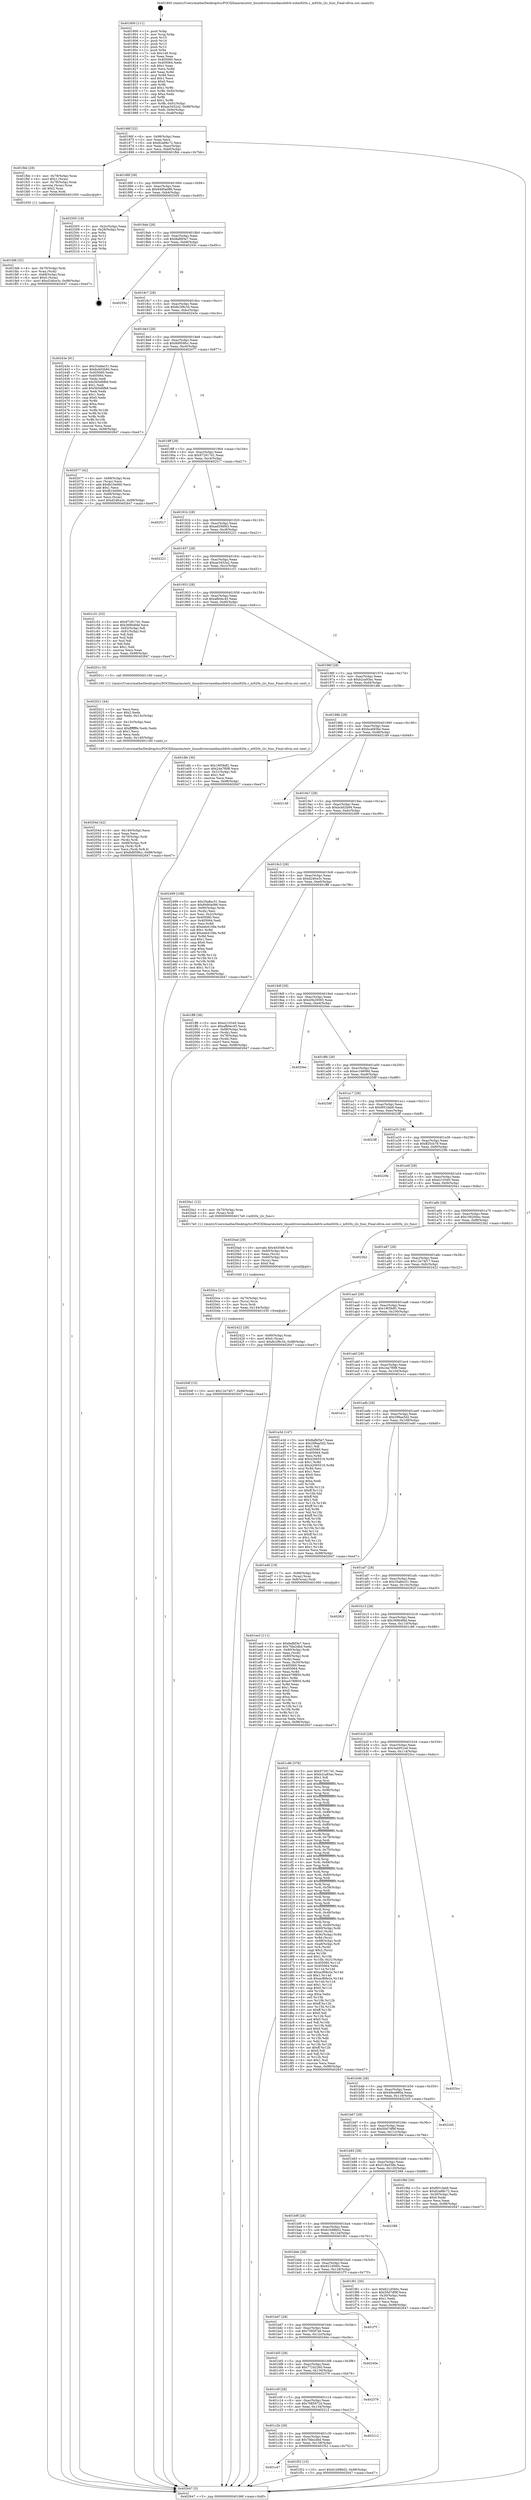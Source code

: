 digraph "0x401800" {
  label = "0x401800 (/mnt/c/Users/mathe/Desktop/tcc/POCII/binaries/extr_linuxdriversmediausbdvb-usbm920x.c_m920x_i2c_func_Final-ollvm.out::main(0))"
  labelloc = "t"
  node[shape=record]

  Entry [label="",width=0.3,height=0.3,shape=circle,fillcolor=black,style=filled]
  "0x40186f" [label="{
     0x40186f [32]\l
     | [instrs]\l
     &nbsp;&nbsp;0x40186f \<+6\>: mov -0x98(%rbp),%eax\l
     &nbsp;&nbsp;0x401875 \<+2\>: mov %eax,%ecx\l
     &nbsp;&nbsp;0x401877 \<+6\>: sub $0x82a88c72,%ecx\l
     &nbsp;&nbsp;0x40187d \<+6\>: mov %eax,-0xac(%rbp)\l
     &nbsp;&nbsp;0x401883 \<+6\>: mov %ecx,-0xb0(%rbp)\l
     &nbsp;&nbsp;0x401889 \<+6\>: je 0000000000401fbb \<main+0x7bb\>\l
  }"]
  "0x401fbb" [label="{
     0x401fbb [29]\l
     | [instrs]\l
     &nbsp;&nbsp;0x401fbb \<+4\>: mov -0x78(%rbp),%rax\l
     &nbsp;&nbsp;0x401fbf \<+6\>: movl $0x1,(%rax)\l
     &nbsp;&nbsp;0x401fc5 \<+4\>: mov -0x78(%rbp),%rax\l
     &nbsp;&nbsp;0x401fc9 \<+3\>: movslq (%rax),%rax\l
     &nbsp;&nbsp;0x401fcc \<+4\>: shl $0x2,%rax\l
     &nbsp;&nbsp;0x401fd0 \<+3\>: mov %rax,%rdi\l
     &nbsp;&nbsp;0x401fd3 \<+5\>: call 0000000000401050 \<malloc@plt\>\l
     | [calls]\l
     &nbsp;&nbsp;0x401050 \{1\} (unknown)\l
  }"]
  "0x40188f" [label="{
     0x40188f [28]\l
     | [instrs]\l
     &nbsp;&nbsp;0x40188f \<+5\>: jmp 0000000000401894 \<main+0x94\>\l
     &nbsp;&nbsp;0x401894 \<+6\>: mov -0xac(%rbp),%eax\l
     &nbsp;&nbsp;0x40189a \<+5\>: sub $0x8490a086,%eax\l
     &nbsp;&nbsp;0x40189f \<+6\>: mov %eax,-0xb4(%rbp)\l
     &nbsp;&nbsp;0x4018a5 \<+6\>: je 0000000000402505 \<main+0xd05\>\l
  }"]
  Exit [label="",width=0.3,height=0.3,shape=circle,fillcolor=black,style=filled,peripheries=2]
  "0x402505" [label="{
     0x402505 [18]\l
     | [instrs]\l
     &nbsp;&nbsp;0x402505 \<+3\>: mov -0x2c(%rbp),%eax\l
     &nbsp;&nbsp;0x402508 \<+4\>: lea -0x28(%rbp),%rsp\l
     &nbsp;&nbsp;0x40250c \<+1\>: pop %rbx\l
     &nbsp;&nbsp;0x40250d \<+2\>: pop %r12\l
     &nbsp;&nbsp;0x40250f \<+2\>: pop %r13\l
     &nbsp;&nbsp;0x402511 \<+2\>: pop %r14\l
     &nbsp;&nbsp;0x402513 \<+2\>: pop %r15\l
     &nbsp;&nbsp;0x402515 \<+1\>: pop %rbp\l
     &nbsp;&nbsp;0x402516 \<+1\>: ret\l
  }"]
  "0x4018ab" [label="{
     0x4018ab [28]\l
     | [instrs]\l
     &nbsp;&nbsp;0x4018ab \<+5\>: jmp 00000000004018b0 \<main+0xb0\>\l
     &nbsp;&nbsp;0x4018b0 \<+6\>: mov -0xac(%rbp),%eax\l
     &nbsp;&nbsp;0x4018b6 \<+5\>: sub $0x8afbf3e7,%eax\l
     &nbsp;&nbsp;0x4018bb \<+6\>: mov %eax,-0xb8(%rbp)\l
     &nbsp;&nbsp;0x4018c1 \<+6\>: je 000000000040255c \<main+0xd5c\>\l
  }"]
  "0x4020df" [label="{
     0x4020df [15]\l
     | [instrs]\l
     &nbsp;&nbsp;0x4020df \<+10\>: movl $0x12e74f17,-0x98(%rbp)\l
     &nbsp;&nbsp;0x4020e9 \<+5\>: jmp 0000000000402647 \<main+0xe47\>\l
  }"]
  "0x40255c" [label="{
     0x40255c\l
  }", style=dashed]
  "0x4018c7" [label="{
     0x4018c7 [28]\l
     | [instrs]\l
     &nbsp;&nbsp;0x4018c7 \<+5\>: jmp 00000000004018cc \<main+0xcc\>\l
     &nbsp;&nbsp;0x4018cc \<+6\>: mov -0xac(%rbp),%eax\l
     &nbsp;&nbsp;0x4018d2 \<+5\>: sub $0x8c2f9c34,%eax\l
     &nbsp;&nbsp;0x4018d7 \<+6\>: mov %eax,-0xbc(%rbp)\l
     &nbsp;&nbsp;0x4018dd \<+6\>: je 000000000040243e \<main+0xc3e\>\l
  }"]
  "0x4020ca" [label="{
     0x4020ca [21]\l
     | [instrs]\l
     &nbsp;&nbsp;0x4020ca \<+4\>: mov -0x70(%rbp),%rcx\l
     &nbsp;&nbsp;0x4020ce \<+3\>: mov (%rcx),%rcx\l
     &nbsp;&nbsp;0x4020d1 \<+3\>: mov %rcx,%rdi\l
     &nbsp;&nbsp;0x4020d4 \<+6\>: mov %eax,-0x144(%rbp)\l
     &nbsp;&nbsp;0x4020da \<+5\>: call 0000000000401030 \<free@plt\>\l
     | [calls]\l
     &nbsp;&nbsp;0x401030 \{1\} (unknown)\l
  }"]
  "0x40243e" [label="{
     0x40243e [91]\l
     | [instrs]\l
     &nbsp;&nbsp;0x40243e \<+5\>: mov $0x35a8ec51,%eax\l
     &nbsp;&nbsp;0x402443 \<+5\>: mov $0xbcb02b94,%ecx\l
     &nbsp;&nbsp;0x402448 \<+7\>: mov 0x405060,%edx\l
     &nbsp;&nbsp;0x40244f \<+7\>: mov 0x405064,%esi\l
     &nbsp;&nbsp;0x402456 \<+2\>: mov %edx,%edi\l
     &nbsp;&nbsp;0x402458 \<+6\>: sub $0x5b5d6fb8,%edi\l
     &nbsp;&nbsp;0x40245e \<+3\>: sub $0x1,%edi\l
     &nbsp;&nbsp;0x402461 \<+6\>: add $0x5b5d6fb8,%edi\l
     &nbsp;&nbsp;0x402467 \<+3\>: imul %edi,%edx\l
     &nbsp;&nbsp;0x40246a \<+3\>: and $0x1,%edx\l
     &nbsp;&nbsp;0x40246d \<+3\>: cmp $0x0,%edx\l
     &nbsp;&nbsp;0x402470 \<+4\>: sete %r8b\l
     &nbsp;&nbsp;0x402474 \<+3\>: cmp $0xa,%esi\l
     &nbsp;&nbsp;0x402477 \<+4\>: setl %r9b\l
     &nbsp;&nbsp;0x40247b \<+3\>: mov %r8b,%r10b\l
     &nbsp;&nbsp;0x40247e \<+3\>: and %r9b,%r10b\l
     &nbsp;&nbsp;0x402481 \<+3\>: xor %r9b,%r8b\l
     &nbsp;&nbsp;0x402484 \<+3\>: or %r8b,%r10b\l
     &nbsp;&nbsp;0x402487 \<+4\>: test $0x1,%r10b\l
     &nbsp;&nbsp;0x40248b \<+3\>: cmovne %ecx,%eax\l
     &nbsp;&nbsp;0x40248e \<+6\>: mov %eax,-0x98(%rbp)\l
     &nbsp;&nbsp;0x402494 \<+5\>: jmp 0000000000402647 \<main+0xe47\>\l
  }"]
  "0x4018e3" [label="{
     0x4018e3 [28]\l
     | [instrs]\l
     &nbsp;&nbsp;0x4018e3 \<+5\>: jmp 00000000004018e8 \<main+0xe8\>\l
     &nbsp;&nbsp;0x4018e8 \<+6\>: mov -0xac(%rbp),%eax\l
     &nbsp;&nbsp;0x4018ee \<+5\>: sub $0x8d959fcc,%eax\l
     &nbsp;&nbsp;0x4018f3 \<+6\>: mov %eax,-0xc0(%rbp)\l
     &nbsp;&nbsp;0x4018f9 \<+6\>: je 0000000000402077 \<main+0x877\>\l
  }"]
  "0x4020ad" [label="{
     0x4020ad [29]\l
     | [instrs]\l
     &nbsp;&nbsp;0x4020ad \<+10\>: movabs $0x4030d6,%rdi\l
     &nbsp;&nbsp;0x4020b7 \<+4\>: mov -0x60(%rbp),%rcx\l
     &nbsp;&nbsp;0x4020bb \<+2\>: mov %eax,(%rcx)\l
     &nbsp;&nbsp;0x4020bd \<+4\>: mov -0x60(%rbp),%rcx\l
     &nbsp;&nbsp;0x4020c1 \<+2\>: mov (%rcx),%esi\l
     &nbsp;&nbsp;0x4020c3 \<+2\>: mov $0x0,%al\l
     &nbsp;&nbsp;0x4020c5 \<+5\>: call 0000000000401040 \<printf@plt\>\l
     | [calls]\l
     &nbsp;&nbsp;0x401040 \{1\} (unknown)\l
  }"]
  "0x402077" [label="{
     0x402077 [42]\l
     | [instrs]\l
     &nbsp;&nbsp;0x402077 \<+4\>: mov -0x68(%rbp),%rax\l
     &nbsp;&nbsp;0x40207b \<+2\>: mov (%rax),%ecx\l
     &nbsp;&nbsp;0x40207d \<+6\>: add $0xfb10e060,%ecx\l
     &nbsp;&nbsp;0x402083 \<+3\>: add $0x1,%ecx\l
     &nbsp;&nbsp;0x402086 \<+6\>: sub $0xfb10e060,%ecx\l
     &nbsp;&nbsp;0x40208c \<+4\>: mov -0x68(%rbp),%rax\l
     &nbsp;&nbsp;0x402090 \<+2\>: mov %ecx,(%rax)\l
     &nbsp;&nbsp;0x402092 \<+10\>: movl $0xd24fce3c,-0x98(%rbp)\l
     &nbsp;&nbsp;0x40209c \<+5\>: jmp 0000000000402647 \<main+0xe47\>\l
  }"]
  "0x4018ff" [label="{
     0x4018ff [28]\l
     | [instrs]\l
     &nbsp;&nbsp;0x4018ff \<+5\>: jmp 0000000000401904 \<main+0x104\>\l
     &nbsp;&nbsp;0x401904 \<+6\>: mov -0xac(%rbp),%eax\l
     &nbsp;&nbsp;0x40190a \<+5\>: sub $0x972917d1,%eax\l
     &nbsp;&nbsp;0x40190f \<+6\>: mov %eax,-0xc4(%rbp)\l
     &nbsp;&nbsp;0x401915 \<+6\>: je 0000000000402517 \<main+0xd17\>\l
  }"]
  "0x40204d" [label="{
     0x40204d [42]\l
     | [instrs]\l
     &nbsp;&nbsp;0x40204d \<+6\>: mov -0x140(%rbp),%ecx\l
     &nbsp;&nbsp;0x402053 \<+3\>: imul %eax,%ecx\l
     &nbsp;&nbsp;0x402056 \<+4\>: mov -0x70(%rbp),%rdi\l
     &nbsp;&nbsp;0x40205a \<+3\>: mov (%rdi),%rdi\l
     &nbsp;&nbsp;0x40205d \<+4\>: mov -0x68(%rbp),%r8\l
     &nbsp;&nbsp;0x402061 \<+3\>: movslq (%r8),%r8\l
     &nbsp;&nbsp;0x402064 \<+4\>: mov %ecx,(%rdi,%r8,4)\l
     &nbsp;&nbsp;0x402068 \<+10\>: movl $0x8d959fcc,-0x98(%rbp)\l
     &nbsp;&nbsp;0x402072 \<+5\>: jmp 0000000000402647 \<main+0xe47\>\l
  }"]
  "0x402517" [label="{
     0x402517\l
  }", style=dashed]
  "0x40191b" [label="{
     0x40191b [28]\l
     | [instrs]\l
     &nbsp;&nbsp;0x40191b \<+5\>: jmp 0000000000401920 \<main+0x120\>\l
     &nbsp;&nbsp;0x401920 \<+6\>: mov -0xac(%rbp),%eax\l
     &nbsp;&nbsp;0x401926 \<+5\>: sub $0xad356f43,%eax\l
     &nbsp;&nbsp;0x40192b \<+6\>: mov %eax,-0xc8(%rbp)\l
     &nbsp;&nbsp;0x401931 \<+6\>: je 0000000000402221 \<main+0xa21\>\l
  }"]
  "0x402021" [label="{
     0x402021 [44]\l
     | [instrs]\l
     &nbsp;&nbsp;0x402021 \<+2\>: xor %ecx,%ecx\l
     &nbsp;&nbsp;0x402023 \<+5\>: mov $0x2,%edx\l
     &nbsp;&nbsp;0x402028 \<+6\>: mov %edx,-0x13c(%rbp)\l
     &nbsp;&nbsp;0x40202e \<+1\>: cltd\l
     &nbsp;&nbsp;0x40202f \<+6\>: mov -0x13c(%rbp),%esi\l
     &nbsp;&nbsp;0x402035 \<+2\>: idiv %esi\l
     &nbsp;&nbsp;0x402037 \<+6\>: imul $0xfffffffe,%edx,%edx\l
     &nbsp;&nbsp;0x40203d \<+3\>: sub $0x1,%ecx\l
     &nbsp;&nbsp;0x402040 \<+2\>: sub %ecx,%edx\l
     &nbsp;&nbsp;0x402042 \<+6\>: mov %edx,-0x140(%rbp)\l
     &nbsp;&nbsp;0x402048 \<+5\>: call 0000000000401160 \<next_i\>\l
     | [calls]\l
     &nbsp;&nbsp;0x401160 \{1\} (/mnt/c/Users/mathe/Desktop/tcc/POCII/binaries/extr_linuxdriversmediausbdvb-usbm920x.c_m920x_i2c_func_Final-ollvm.out::next_i)\l
  }"]
  "0x402221" [label="{
     0x402221\l
  }", style=dashed]
  "0x401937" [label="{
     0x401937 [28]\l
     | [instrs]\l
     &nbsp;&nbsp;0x401937 \<+5\>: jmp 000000000040193c \<main+0x13c\>\l
     &nbsp;&nbsp;0x40193c \<+6\>: mov -0xac(%rbp),%eax\l
     &nbsp;&nbsp;0x401942 \<+5\>: sub $0xae3452a2,%eax\l
     &nbsp;&nbsp;0x401947 \<+6\>: mov %eax,-0xcc(%rbp)\l
     &nbsp;&nbsp;0x40194d \<+6\>: je 0000000000401c51 \<main+0x451\>\l
  }"]
  "0x401fd8" [label="{
     0x401fd8 [32]\l
     | [instrs]\l
     &nbsp;&nbsp;0x401fd8 \<+4\>: mov -0x70(%rbp),%rdi\l
     &nbsp;&nbsp;0x401fdc \<+3\>: mov %rax,(%rdi)\l
     &nbsp;&nbsp;0x401fdf \<+4\>: mov -0x68(%rbp),%rax\l
     &nbsp;&nbsp;0x401fe3 \<+6\>: movl $0x0,(%rax)\l
     &nbsp;&nbsp;0x401fe9 \<+10\>: movl $0xd24fce3c,-0x98(%rbp)\l
     &nbsp;&nbsp;0x401ff3 \<+5\>: jmp 0000000000402647 \<main+0xe47\>\l
  }"]
  "0x401c51" [label="{
     0x401c51 [53]\l
     | [instrs]\l
     &nbsp;&nbsp;0x401c51 \<+5\>: mov $0x972917d1,%eax\l
     &nbsp;&nbsp;0x401c56 \<+5\>: mov $0x369b4fdd,%ecx\l
     &nbsp;&nbsp;0x401c5b \<+6\>: mov -0x92(%rbp),%dl\l
     &nbsp;&nbsp;0x401c61 \<+7\>: mov -0x91(%rbp),%sil\l
     &nbsp;&nbsp;0x401c68 \<+3\>: mov %dl,%dil\l
     &nbsp;&nbsp;0x401c6b \<+3\>: and %sil,%dil\l
     &nbsp;&nbsp;0x401c6e \<+3\>: xor %sil,%dl\l
     &nbsp;&nbsp;0x401c71 \<+3\>: or %dl,%dil\l
     &nbsp;&nbsp;0x401c74 \<+4\>: test $0x1,%dil\l
     &nbsp;&nbsp;0x401c78 \<+3\>: cmovne %ecx,%eax\l
     &nbsp;&nbsp;0x401c7b \<+6\>: mov %eax,-0x98(%rbp)\l
     &nbsp;&nbsp;0x401c81 \<+5\>: jmp 0000000000402647 \<main+0xe47\>\l
  }"]
  "0x401953" [label="{
     0x401953 [28]\l
     | [instrs]\l
     &nbsp;&nbsp;0x401953 \<+5\>: jmp 0000000000401958 \<main+0x158\>\l
     &nbsp;&nbsp;0x401958 \<+6\>: mov -0xac(%rbp),%eax\l
     &nbsp;&nbsp;0x40195e \<+5\>: sub $0xafb0ec45,%eax\l
     &nbsp;&nbsp;0x401963 \<+6\>: mov %eax,-0xd0(%rbp)\l
     &nbsp;&nbsp;0x401969 \<+6\>: je 000000000040201c \<main+0x81c\>\l
  }"]
  "0x402647" [label="{
     0x402647 [5]\l
     | [instrs]\l
     &nbsp;&nbsp;0x402647 \<+5\>: jmp 000000000040186f \<main+0x6f\>\l
  }"]
  "0x401800" [label="{
     0x401800 [111]\l
     | [instrs]\l
     &nbsp;&nbsp;0x401800 \<+1\>: push %rbp\l
     &nbsp;&nbsp;0x401801 \<+3\>: mov %rsp,%rbp\l
     &nbsp;&nbsp;0x401804 \<+2\>: push %r15\l
     &nbsp;&nbsp;0x401806 \<+2\>: push %r14\l
     &nbsp;&nbsp;0x401808 \<+2\>: push %r13\l
     &nbsp;&nbsp;0x40180a \<+2\>: push %r12\l
     &nbsp;&nbsp;0x40180c \<+1\>: push %rbx\l
     &nbsp;&nbsp;0x40180d \<+7\>: sub $0x148,%rsp\l
     &nbsp;&nbsp;0x401814 \<+2\>: xor %eax,%eax\l
     &nbsp;&nbsp;0x401816 \<+7\>: mov 0x405060,%ecx\l
     &nbsp;&nbsp;0x40181d \<+7\>: mov 0x405064,%edx\l
     &nbsp;&nbsp;0x401824 \<+3\>: sub $0x1,%eax\l
     &nbsp;&nbsp;0x401827 \<+3\>: mov %ecx,%r8d\l
     &nbsp;&nbsp;0x40182a \<+3\>: add %eax,%r8d\l
     &nbsp;&nbsp;0x40182d \<+4\>: imul %r8d,%ecx\l
     &nbsp;&nbsp;0x401831 \<+3\>: and $0x1,%ecx\l
     &nbsp;&nbsp;0x401834 \<+3\>: cmp $0x0,%ecx\l
     &nbsp;&nbsp;0x401837 \<+4\>: sete %r9b\l
     &nbsp;&nbsp;0x40183b \<+4\>: and $0x1,%r9b\l
     &nbsp;&nbsp;0x40183f \<+7\>: mov %r9b,-0x92(%rbp)\l
     &nbsp;&nbsp;0x401846 \<+3\>: cmp $0xa,%edx\l
     &nbsp;&nbsp;0x401849 \<+4\>: setl %r9b\l
     &nbsp;&nbsp;0x40184d \<+4\>: and $0x1,%r9b\l
     &nbsp;&nbsp;0x401851 \<+7\>: mov %r9b,-0x91(%rbp)\l
     &nbsp;&nbsp;0x401858 \<+10\>: movl $0xae3452a2,-0x98(%rbp)\l
     &nbsp;&nbsp;0x401862 \<+6\>: mov %edi,-0x9c(%rbp)\l
     &nbsp;&nbsp;0x401868 \<+7\>: mov %rsi,-0xa8(%rbp)\l
  }"]
  "0x401c47" [label="{
     0x401c47\l
  }", style=dashed]
  "0x40201c" [label="{
     0x40201c [5]\l
     | [instrs]\l
     &nbsp;&nbsp;0x40201c \<+5\>: call 0000000000401160 \<next_i\>\l
     | [calls]\l
     &nbsp;&nbsp;0x401160 \{1\} (/mnt/c/Users/mathe/Desktop/tcc/POCII/binaries/extr_linuxdriversmediausbdvb-usbm920x.c_m920x_i2c_func_Final-ollvm.out::next_i)\l
  }"]
  "0x40196f" [label="{
     0x40196f [28]\l
     | [instrs]\l
     &nbsp;&nbsp;0x40196f \<+5\>: jmp 0000000000401974 \<main+0x174\>\l
     &nbsp;&nbsp;0x401974 \<+6\>: mov -0xac(%rbp),%eax\l
     &nbsp;&nbsp;0x40197a \<+5\>: sub $0xb2ca93ac,%eax\l
     &nbsp;&nbsp;0x40197f \<+6\>: mov %eax,-0xd4(%rbp)\l
     &nbsp;&nbsp;0x401985 \<+6\>: je 0000000000401dfe \<main+0x5fe\>\l
  }"]
  "0x401f52" [label="{
     0x401f52 [15]\l
     | [instrs]\l
     &nbsp;&nbsp;0x401f52 \<+10\>: movl $0x61b98b02,-0x98(%rbp)\l
     &nbsp;&nbsp;0x401f5c \<+5\>: jmp 0000000000402647 \<main+0xe47\>\l
  }"]
  "0x401dfe" [label="{
     0x401dfe [30]\l
     | [instrs]\l
     &nbsp;&nbsp;0x401dfe \<+5\>: mov $0x19f39df1,%eax\l
     &nbsp;&nbsp;0x401e03 \<+5\>: mov $0x24a7f0f8,%ecx\l
     &nbsp;&nbsp;0x401e08 \<+3\>: mov -0x31(%rbp),%dl\l
     &nbsp;&nbsp;0x401e0b \<+3\>: test $0x1,%dl\l
     &nbsp;&nbsp;0x401e0e \<+3\>: cmovne %ecx,%eax\l
     &nbsp;&nbsp;0x401e11 \<+6\>: mov %eax,-0x98(%rbp)\l
     &nbsp;&nbsp;0x401e17 \<+5\>: jmp 0000000000402647 \<main+0xe47\>\l
  }"]
  "0x40198b" [label="{
     0x40198b [28]\l
     | [instrs]\l
     &nbsp;&nbsp;0x40198b \<+5\>: jmp 0000000000401990 \<main+0x190\>\l
     &nbsp;&nbsp;0x401990 \<+6\>: mov -0xac(%rbp),%eax\l
     &nbsp;&nbsp;0x401996 \<+5\>: sub $0xbcaf456e,%eax\l
     &nbsp;&nbsp;0x40199b \<+6\>: mov %eax,-0xd8(%rbp)\l
     &nbsp;&nbsp;0x4019a1 \<+6\>: je 0000000000402149 \<main+0x949\>\l
  }"]
  "0x401c2b" [label="{
     0x401c2b [28]\l
     | [instrs]\l
     &nbsp;&nbsp;0x401c2b \<+5\>: jmp 0000000000401c30 \<main+0x430\>\l
     &nbsp;&nbsp;0x401c30 \<+6\>: mov -0xac(%rbp),%eax\l
     &nbsp;&nbsp;0x401c36 \<+5\>: sub $0x7fde2dbd,%eax\l
     &nbsp;&nbsp;0x401c3b \<+6\>: mov %eax,-0x138(%rbp)\l
     &nbsp;&nbsp;0x401c41 \<+6\>: je 0000000000401f52 \<main+0x752\>\l
  }"]
  "0x402149" [label="{
     0x402149\l
  }", style=dashed]
  "0x4019a7" [label="{
     0x4019a7 [28]\l
     | [instrs]\l
     &nbsp;&nbsp;0x4019a7 \<+5\>: jmp 00000000004019ac \<main+0x1ac\>\l
     &nbsp;&nbsp;0x4019ac \<+6\>: mov -0xac(%rbp),%eax\l
     &nbsp;&nbsp;0x4019b2 \<+5\>: sub $0xbcb02b94,%eax\l
     &nbsp;&nbsp;0x4019b7 \<+6\>: mov %eax,-0xdc(%rbp)\l
     &nbsp;&nbsp;0x4019bd \<+6\>: je 0000000000402499 \<main+0xc99\>\l
  }"]
  "0x402212" [label="{
     0x402212\l
  }", style=dashed]
  "0x402499" [label="{
     0x402499 [108]\l
     | [instrs]\l
     &nbsp;&nbsp;0x402499 \<+5\>: mov $0x35a8ec51,%eax\l
     &nbsp;&nbsp;0x40249e \<+5\>: mov $0x8490a086,%ecx\l
     &nbsp;&nbsp;0x4024a3 \<+7\>: mov -0x90(%rbp),%rdx\l
     &nbsp;&nbsp;0x4024aa \<+2\>: mov (%rdx),%esi\l
     &nbsp;&nbsp;0x4024ac \<+3\>: mov %esi,-0x2c(%rbp)\l
     &nbsp;&nbsp;0x4024af \<+7\>: mov 0x405060,%esi\l
     &nbsp;&nbsp;0x4024b6 \<+7\>: mov 0x405064,%edi\l
     &nbsp;&nbsp;0x4024bd \<+3\>: mov %esi,%r8d\l
     &nbsp;&nbsp;0x4024c0 \<+7\>: sub $0xeeb4108a,%r8d\l
     &nbsp;&nbsp;0x4024c7 \<+4\>: sub $0x1,%r8d\l
     &nbsp;&nbsp;0x4024cb \<+7\>: add $0xeeb4108a,%r8d\l
     &nbsp;&nbsp;0x4024d2 \<+4\>: imul %r8d,%esi\l
     &nbsp;&nbsp;0x4024d6 \<+3\>: and $0x1,%esi\l
     &nbsp;&nbsp;0x4024d9 \<+3\>: cmp $0x0,%esi\l
     &nbsp;&nbsp;0x4024dc \<+4\>: sete %r9b\l
     &nbsp;&nbsp;0x4024e0 \<+3\>: cmp $0xa,%edi\l
     &nbsp;&nbsp;0x4024e3 \<+4\>: setl %r10b\l
     &nbsp;&nbsp;0x4024e7 \<+3\>: mov %r9b,%r11b\l
     &nbsp;&nbsp;0x4024ea \<+3\>: and %r10b,%r11b\l
     &nbsp;&nbsp;0x4024ed \<+3\>: xor %r10b,%r9b\l
     &nbsp;&nbsp;0x4024f0 \<+3\>: or %r9b,%r11b\l
     &nbsp;&nbsp;0x4024f3 \<+4\>: test $0x1,%r11b\l
     &nbsp;&nbsp;0x4024f7 \<+3\>: cmovne %ecx,%eax\l
     &nbsp;&nbsp;0x4024fa \<+6\>: mov %eax,-0x98(%rbp)\l
     &nbsp;&nbsp;0x402500 \<+5\>: jmp 0000000000402647 \<main+0xe47\>\l
  }"]
  "0x4019c3" [label="{
     0x4019c3 [28]\l
     | [instrs]\l
     &nbsp;&nbsp;0x4019c3 \<+5\>: jmp 00000000004019c8 \<main+0x1c8\>\l
     &nbsp;&nbsp;0x4019c8 \<+6\>: mov -0xac(%rbp),%eax\l
     &nbsp;&nbsp;0x4019ce \<+5\>: sub $0xd24fce3c,%eax\l
     &nbsp;&nbsp;0x4019d3 \<+6\>: mov %eax,-0xe0(%rbp)\l
     &nbsp;&nbsp;0x4019d9 \<+6\>: je 0000000000401ff8 \<main+0x7f8\>\l
  }"]
  "0x401c0f" [label="{
     0x401c0f [28]\l
     | [instrs]\l
     &nbsp;&nbsp;0x401c0f \<+5\>: jmp 0000000000401c14 \<main+0x414\>\l
     &nbsp;&nbsp;0x401c14 \<+6\>: mov -0xac(%rbp),%eax\l
     &nbsp;&nbsp;0x401c1a \<+5\>: sub $0x7985972d,%eax\l
     &nbsp;&nbsp;0x401c1f \<+6\>: mov %eax,-0x134(%rbp)\l
     &nbsp;&nbsp;0x401c25 \<+6\>: je 0000000000402212 \<main+0xa12\>\l
  }"]
  "0x401ff8" [label="{
     0x401ff8 [36]\l
     | [instrs]\l
     &nbsp;&nbsp;0x401ff8 \<+5\>: mov $0xe210340,%eax\l
     &nbsp;&nbsp;0x401ffd \<+5\>: mov $0xafb0ec45,%ecx\l
     &nbsp;&nbsp;0x402002 \<+4\>: mov -0x68(%rbp),%rdx\l
     &nbsp;&nbsp;0x402006 \<+2\>: mov (%rdx),%esi\l
     &nbsp;&nbsp;0x402008 \<+4\>: mov -0x78(%rbp),%rdx\l
     &nbsp;&nbsp;0x40200c \<+2\>: cmp (%rdx),%esi\l
     &nbsp;&nbsp;0x40200e \<+3\>: cmovl %ecx,%eax\l
     &nbsp;&nbsp;0x402011 \<+6\>: mov %eax,-0x98(%rbp)\l
     &nbsp;&nbsp;0x402017 \<+5\>: jmp 0000000000402647 \<main+0xe47\>\l
  }"]
  "0x4019df" [label="{
     0x4019df [28]\l
     | [instrs]\l
     &nbsp;&nbsp;0x4019df \<+5\>: jmp 00000000004019e4 \<main+0x1e4\>\l
     &nbsp;&nbsp;0x4019e4 \<+6\>: mov -0xac(%rbp),%eax\l
     &nbsp;&nbsp;0x4019ea \<+5\>: sub $0xd3b29593,%eax\l
     &nbsp;&nbsp;0x4019ef \<+6\>: mov %eax,-0xe4(%rbp)\l
     &nbsp;&nbsp;0x4019f5 \<+6\>: je 00000000004020ee \<main+0x8ee\>\l
  }"]
  "0x402379" [label="{
     0x402379\l
  }", style=dashed]
  "0x4020ee" [label="{
     0x4020ee\l
  }", style=dashed]
  "0x4019fb" [label="{
     0x4019fb [28]\l
     | [instrs]\l
     &nbsp;&nbsp;0x4019fb \<+5\>: jmp 0000000000401a00 \<main+0x200\>\l
     &nbsp;&nbsp;0x401a00 \<+6\>: mov -0xac(%rbp),%eax\l
     &nbsp;&nbsp;0x401a06 \<+5\>: sub $0xec16609d,%eax\l
     &nbsp;&nbsp;0x401a0b \<+6\>: mov %eax,-0xe8(%rbp)\l
     &nbsp;&nbsp;0x401a11 \<+6\>: je 000000000040258f \<main+0xd8f\>\l
  }"]
  "0x401bf3" [label="{
     0x401bf3 [28]\l
     | [instrs]\l
     &nbsp;&nbsp;0x401bf3 \<+5\>: jmp 0000000000401bf8 \<main+0x3f8\>\l
     &nbsp;&nbsp;0x401bf8 \<+6\>: mov -0xac(%rbp),%eax\l
     &nbsp;&nbsp;0x401bfe \<+5\>: sub $0x77242260,%eax\l
     &nbsp;&nbsp;0x401c03 \<+6\>: mov %eax,-0x130(%rbp)\l
     &nbsp;&nbsp;0x401c09 \<+6\>: je 0000000000402379 \<main+0xb79\>\l
  }"]
  "0x40258f" [label="{
     0x40258f\l
  }", style=dashed]
  "0x401a17" [label="{
     0x401a17 [28]\l
     | [instrs]\l
     &nbsp;&nbsp;0x401a17 \<+5\>: jmp 0000000000401a1c \<main+0x21c\>\l
     &nbsp;&nbsp;0x401a1c \<+6\>: mov -0xac(%rbp),%eax\l
     &nbsp;&nbsp;0x401a22 \<+5\>: sub $0xf951fab9,%eax\l
     &nbsp;&nbsp;0x401a27 \<+6\>: mov %eax,-0xec(%rbp)\l
     &nbsp;&nbsp;0x401a2d \<+6\>: je 00000000004023ff \<main+0xbff\>\l
  }"]
  "0x40240e" [label="{
     0x40240e\l
  }", style=dashed]
  "0x4023ff" [label="{
     0x4023ff\l
  }", style=dashed]
  "0x401a33" [label="{
     0x401a33 [28]\l
     | [instrs]\l
     &nbsp;&nbsp;0x401a33 \<+5\>: jmp 0000000000401a38 \<main+0x238\>\l
     &nbsp;&nbsp;0x401a38 \<+6\>: mov -0xac(%rbp),%eax\l
     &nbsp;&nbsp;0x401a3e \<+5\>: sub $0xff25cb78,%eax\l
     &nbsp;&nbsp;0x401a43 \<+6\>: mov %eax,-0xf0(%rbp)\l
     &nbsp;&nbsp;0x401a49 \<+6\>: je 000000000040229b \<main+0xa9b\>\l
  }"]
  "0x401bd7" [label="{
     0x401bd7 [28]\l
     | [instrs]\l
     &nbsp;&nbsp;0x401bd7 \<+5\>: jmp 0000000000401bdc \<main+0x3dc\>\l
     &nbsp;&nbsp;0x401bdc \<+6\>: mov -0xac(%rbp),%eax\l
     &nbsp;&nbsp;0x401be2 \<+5\>: sub $0x7595f7a6,%eax\l
     &nbsp;&nbsp;0x401be7 \<+6\>: mov %eax,-0x12c(%rbp)\l
     &nbsp;&nbsp;0x401bed \<+6\>: je 000000000040240e \<main+0xc0e\>\l
  }"]
  "0x40229b" [label="{
     0x40229b\l
  }", style=dashed]
  "0x401a4f" [label="{
     0x401a4f [28]\l
     | [instrs]\l
     &nbsp;&nbsp;0x401a4f \<+5\>: jmp 0000000000401a54 \<main+0x254\>\l
     &nbsp;&nbsp;0x401a54 \<+6\>: mov -0xac(%rbp),%eax\l
     &nbsp;&nbsp;0x401a5a \<+5\>: sub $0xe210340,%eax\l
     &nbsp;&nbsp;0x401a5f \<+6\>: mov %eax,-0xf4(%rbp)\l
     &nbsp;&nbsp;0x401a65 \<+6\>: je 00000000004020a1 \<main+0x8a1\>\l
  }"]
  "0x401f7f" [label="{
     0x401f7f\l
  }", style=dashed]
  "0x4020a1" [label="{
     0x4020a1 [12]\l
     | [instrs]\l
     &nbsp;&nbsp;0x4020a1 \<+4\>: mov -0x70(%rbp),%rax\l
     &nbsp;&nbsp;0x4020a5 \<+3\>: mov (%rax),%rdi\l
     &nbsp;&nbsp;0x4020a8 \<+5\>: call 00000000004017e0 \<m920x_i2c_func\>\l
     | [calls]\l
     &nbsp;&nbsp;0x4017e0 \{1\} (/mnt/c/Users/mathe/Desktop/tcc/POCII/binaries/extr_linuxdriversmediausbdvb-usbm920x.c_m920x_i2c_func_Final-ollvm.out::m920x_i2c_func)\l
  }"]
  "0x401a6b" [label="{
     0x401a6b [28]\l
     | [instrs]\l
     &nbsp;&nbsp;0x401a6b \<+5\>: jmp 0000000000401a70 \<main+0x270\>\l
     &nbsp;&nbsp;0x401a70 \<+6\>: mov -0xac(%rbp),%eax\l
     &nbsp;&nbsp;0x401a76 \<+5\>: sub $0x106200ec,%eax\l
     &nbsp;&nbsp;0x401a7b \<+6\>: mov %eax,-0xf8(%rbp)\l
     &nbsp;&nbsp;0x401a81 \<+6\>: je 00000000004023b2 \<main+0xbb2\>\l
  }"]
  "0x401bbb" [label="{
     0x401bbb [28]\l
     | [instrs]\l
     &nbsp;&nbsp;0x401bbb \<+5\>: jmp 0000000000401bc0 \<main+0x3c0\>\l
     &nbsp;&nbsp;0x401bc0 \<+6\>: mov -0xac(%rbp),%eax\l
     &nbsp;&nbsp;0x401bc6 \<+5\>: sub $0x621d560c,%eax\l
     &nbsp;&nbsp;0x401bcb \<+6\>: mov %eax,-0x128(%rbp)\l
     &nbsp;&nbsp;0x401bd1 \<+6\>: je 0000000000401f7f \<main+0x77f\>\l
  }"]
  "0x4023b2" [label="{
     0x4023b2\l
  }", style=dashed]
  "0x401a87" [label="{
     0x401a87 [28]\l
     | [instrs]\l
     &nbsp;&nbsp;0x401a87 \<+5\>: jmp 0000000000401a8c \<main+0x28c\>\l
     &nbsp;&nbsp;0x401a8c \<+6\>: mov -0xac(%rbp),%eax\l
     &nbsp;&nbsp;0x401a92 \<+5\>: sub $0x12e74f17,%eax\l
     &nbsp;&nbsp;0x401a97 \<+6\>: mov %eax,-0xfc(%rbp)\l
     &nbsp;&nbsp;0x401a9d \<+6\>: je 0000000000402422 \<main+0xc22\>\l
  }"]
  "0x401f61" [label="{
     0x401f61 [30]\l
     | [instrs]\l
     &nbsp;&nbsp;0x401f61 \<+5\>: mov $0x621d560c,%eax\l
     &nbsp;&nbsp;0x401f66 \<+5\>: mov $0x50d7df9f,%ecx\l
     &nbsp;&nbsp;0x401f6b \<+3\>: mov -0x30(%rbp),%edx\l
     &nbsp;&nbsp;0x401f6e \<+3\>: cmp $0x1,%edx\l
     &nbsp;&nbsp;0x401f71 \<+3\>: cmovl %ecx,%eax\l
     &nbsp;&nbsp;0x401f74 \<+6\>: mov %eax,-0x98(%rbp)\l
     &nbsp;&nbsp;0x401f7a \<+5\>: jmp 0000000000402647 \<main+0xe47\>\l
  }"]
  "0x402422" [label="{
     0x402422 [28]\l
     | [instrs]\l
     &nbsp;&nbsp;0x402422 \<+7\>: mov -0x90(%rbp),%rax\l
     &nbsp;&nbsp;0x402429 \<+6\>: movl $0x0,(%rax)\l
     &nbsp;&nbsp;0x40242f \<+10\>: movl $0x8c2f9c34,-0x98(%rbp)\l
     &nbsp;&nbsp;0x402439 \<+5\>: jmp 0000000000402647 \<main+0xe47\>\l
  }"]
  "0x401aa3" [label="{
     0x401aa3 [28]\l
     | [instrs]\l
     &nbsp;&nbsp;0x401aa3 \<+5\>: jmp 0000000000401aa8 \<main+0x2a8\>\l
     &nbsp;&nbsp;0x401aa8 \<+6\>: mov -0xac(%rbp),%eax\l
     &nbsp;&nbsp;0x401aae \<+5\>: sub $0x19f39df1,%eax\l
     &nbsp;&nbsp;0x401ab3 \<+6\>: mov %eax,-0x100(%rbp)\l
     &nbsp;&nbsp;0x401ab9 \<+6\>: je 0000000000401e3d \<main+0x63d\>\l
  }"]
  "0x401b9f" [label="{
     0x401b9f [28]\l
     | [instrs]\l
     &nbsp;&nbsp;0x401b9f \<+5\>: jmp 0000000000401ba4 \<main+0x3a4\>\l
     &nbsp;&nbsp;0x401ba4 \<+6\>: mov -0xac(%rbp),%eax\l
     &nbsp;&nbsp;0x401baa \<+5\>: sub $0x61b98b02,%eax\l
     &nbsp;&nbsp;0x401baf \<+6\>: mov %eax,-0x124(%rbp)\l
     &nbsp;&nbsp;0x401bb5 \<+6\>: je 0000000000401f61 \<main+0x761\>\l
  }"]
  "0x401e3d" [label="{
     0x401e3d [147]\l
     | [instrs]\l
     &nbsp;&nbsp;0x401e3d \<+5\>: mov $0x8afbf3e7,%eax\l
     &nbsp;&nbsp;0x401e42 \<+5\>: mov $0x298aa5d2,%ecx\l
     &nbsp;&nbsp;0x401e47 \<+2\>: mov $0x1,%dl\l
     &nbsp;&nbsp;0x401e49 \<+7\>: mov 0x405060,%esi\l
     &nbsp;&nbsp;0x401e50 \<+7\>: mov 0x405064,%edi\l
     &nbsp;&nbsp;0x401e57 \<+3\>: mov %esi,%r8d\l
     &nbsp;&nbsp;0x401e5a \<+7\>: add $0x42065516,%r8d\l
     &nbsp;&nbsp;0x401e61 \<+4\>: sub $0x1,%r8d\l
     &nbsp;&nbsp;0x401e65 \<+7\>: sub $0x42065516,%r8d\l
     &nbsp;&nbsp;0x401e6c \<+4\>: imul %r8d,%esi\l
     &nbsp;&nbsp;0x401e70 \<+3\>: and $0x1,%esi\l
     &nbsp;&nbsp;0x401e73 \<+3\>: cmp $0x0,%esi\l
     &nbsp;&nbsp;0x401e76 \<+4\>: sete %r9b\l
     &nbsp;&nbsp;0x401e7a \<+3\>: cmp $0xa,%edi\l
     &nbsp;&nbsp;0x401e7d \<+4\>: setl %r10b\l
     &nbsp;&nbsp;0x401e81 \<+3\>: mov %r9b,%r11b\l
     &nbsp;&nbsp;0x401e84 \<+4\>: xor $0xff,%r11b\l
     &nbsp;&nbsp;0x401e88 \<+3\>: mov %r10b,%bl\l
     &nbsp;&nbsp;0x401e8b \<+3\>: xor $0xff,%bl\l
     &nbsp;&nbsp;0x401e8e \<+3\>: xor $0x1,%dl\l
     &nbsp;&nbsp;0x401e91 \<+3\>: mov %r11b,%r14b\l
     &nbsp;&nbsp;0x401e94 \<+4\>: and $0xff,%r14b\l
     &nbsp;&nbsp;0x401e98 \<+3\>: and %dl,%r9b\l
     &nbsp;&nbsp;0x401e9b \<+3\>: mov %bl,%r15b\l
     &nbsp;&nbsp;0x401e9e \<+4\>: and $0xff,%r15b\l
     &nbsp;&nbsp;0x401ea2 \<+3\>: and %dl,%r10b\l
     &nbsp;&nbsp;0x401ea5 \<+3\>: or %r9b,%r14b\l
     &nbsp;&nbsp;0x401ea8 \<+3\>: or %r10b,%r15b\l
     &nbsp;&nbsp;0x401eab \<+3\>: xor %r15b,%r14b\l
     &nbsp;&nbsp;0x401eae \<+3\>: or %bl,%r11b\l
     &nbsp;&nbsp;0x401eb1 \<+4\>: xor $0xff,%r11b\l
     &nbsp;&nbsp;0x401eb5 \<+3\>: or $0x1,%dl\l
     &nbsp;&nbsp;0x401eb8 \<+3\>: and %dl,%r11b\l
     &nbsp;&nbsp;0x401ebb \<+3\>: or %r11b,%r14b\l
     &nbsp;&nbsp;0x401ebe \<+4\>: test $0x1,%r14b\l
     &nbsp;&nbsp;0x401ec2 \<+3\>: cmovne %ecx,%eax\l
     &nbsp;&nbsp;0x401ec5 \<+6\>: mov %eax,-0x98(%rbp)\l
     &nbsp;&nbsp;0x401ecb \<+5\>: jmp 0000000000402647 \<main+0xe47\>\l
  }"]
  "0x401abf" [label="{
     0x401abf [28]\l
     | [instrs]\l
     &nbsp;&nbsp;0x401abf \<+5\>: jmp 0000000000401ac4 \<main+0x2c4\>\l
     &nbsp;&nbsp;0x401ac4 \<+6\>: mov -0xac(%rbp),%eax\l
     &nbsp;&nbsp;0x401aca \<+5\>: sub $0x24a7f0f8,%eax\l
     &nbsp;&nbsp;0x401acf \<+6\>: mov %eax,-0x104(%rbp)\l
     &nbsp;&nbsp;0x401ad5 \<+6\>: je 0000000000401e1c \<main+0x61c\>\l
  }"]
  "0x402388" [label="{
     0x402388\l
  }", style=dashed]
  "0x401e1c" [label="{
     0x401e1c\l
  }", style=dashed]
  "0x401adb" [label="{
     0x401adb [28]\l
     | [instrs]\l
     &nbsp;&nbsp;0x401adb \<+5\>: jmp 0000000000401ae0 \<main+0x2e0\>\l
     &nbsp;&nbsp;0x401ae0 \<+6\>: mov -0xac(%rbp),%eax\l
     &nbsp;&nbsp;0x401ae6 \<+5\>: sub $0x298aa5d2,%eax\l
     &nbsp;&nbsp;0x401aeb \<+6\>: mov %eax,-0x108(%rbp)\l
     &nbsp;&nbsp;0x401af1 \<+6\>: je 0000000000401ed0 \<main+0x6d0\>\l
  }"]
  "0x401b83" [label="{
     0x401b83 [28]\l
     | [instrs]\l
     &nbsp;&nbsp;0x401b83 \<+5\>: jmp 0000000000401b88 \<main+0x388\>\l
     &nbsp;&nbsp;0x401b88 \<+6\>: mov -0xac(%rbp),%eax\l
     &nbsp;&nbsp;0x401b8e \<+5\>: sub $0x518a558e,%eax\l
     &nbsp;&nbsp;0x401b93 \<+6\>: mov %eax,-0x120(%rbp)\l
     &nbsp;&nbsp;0x401b99 \<+6\>: je 0000000000402388 \<main+0xb88\>\l
  }"]
  "0x401ed0" [label="{
     0x401ed0 [19]\l
     | [instrs]\l
     &nbsp;&nbsp;0x401ed0 \<+7\>: mov -0x88(%rbp),%rax\l
     &nbsp;&nbsp;0x401ed7 \<+3\>: mov (%rax),%rax\l
     &nbsp;&nbsp;0x401eda \<+4\>: mov 0x8(%rax),%rdi\l
     &nbsp;&nbsp;0x401ede \<+5\>: call 0000000000401060 \<atoi@plt\>\l
     | [calls]\l
     &nbsp;&nbsp;0x401060 \{1\} (unknown)\l
  }"]
  "0x401af7" [label="{
     0x401af7 [28]\l
     | [instrs]\l
     &nbsp;&nbsp;0x401af7 \<+5\>: jmp 0000000000401afc \<main+0x2fc\>\l
     &nbsp;&nbsp;0x401afc \<+6\>: mov -0xac(%rbp),%eax\l
     &nbsp;&nbsp;0x401b02 \<+5\>: sub $0x35a8ec51,%eax\l
     &nbsp;&nbsp;0x401b07 \<+6\>: mov %eax,-0x10c(%rbp)\l
     &nbsp;&nbsp;0x401b0d \<+6\>: je 000000000040262f \<main+0xe2f\>\l
  }"]
  "0x401f9d" [label="{
     0x401f9d [30]\l
     | [instrs]\l
     &nbsp;&nbsp;0x401f9d \<+5\>: mov $0xf951fab9,%eax\l
     &nbsp;&nbsp;0x401fa2 \<+5\>: mov $0x82a88c72,%ecx\l
     &nbsp;&nbsp;0x401fa7 \<+3\>: mov -0x30(%rbp),%edx\l
     &nbsp;&nbsp;0x401faa \<+3\>: cmp $0x0,%edx\l
     &nbsp;&nbsp;0x401fad \<+3\>: cmove %ecx,%eax\l
     &nbsp;&nbsp;0x401fb0 \<+6\>: mov %eax,-0x98(%rbp)\l
     &nbsp;&nbsp;0x401fb6 \<+5\>: jmp 0000000000402647 \<main+0xe47\>\l
  }"]
  "0x40262f" [label="{
     0x40262f\l
  }", style=dashed]
  "0x401b13" [label="{
     0x401b13 [28]\l
     | [instrs]\l
     &nbsp;&nbsp;0x401b13 \<+5\>: jmp 0000000000401b18 \<main+0x318\>\l
     &nbsp;&nbsp;0x401b18 \<+6\>: mov -0xac(%rbp),%eax\l
     &nbsp;&nbsp;0x401b1e \<+5\>: sub $0x369b4fdd,%eax\l
     &nbsp;&nbsp;0x401b23 \<+6\>: mov %eax,-0x110(%rbp)\l
     &nbsp;&nbsp;0x401b29 \<+6\>: je 0000000000401c86 \<main+0x486\>\l
  }"]
  "0x401b67" [label="{
     0x401b67 [28]\l
     | [instrs]\l
     &nbsp;&nbsp;0x401b67 \<+5\>: jmp 0000000000401b6c \<main+0x36c\>\l
     &nbsp;&nbsp;0x401b6c \<+6\>: mov -0xac(%rbp),%eax\l
     &nbsp;&nbsp;0x401b72 \<+5\>: sub $0x50d7df9f,%eax\l
     &nbsp;&nbsp;0x401b77 \<+6\>: mov %eax,-0x11c(%rbp)\l
     &nbsp;&nbsp;0x401b7d \<+6\>: je 0000000000401f9d \<main+0x79d\>\l
  }"]
  "0x401c86" [label="{
     0x401c86 [376]\l
     | [instrs]\l
     &nbsp;&nbsp;0x401c86 \<+5\>: mov $0x972917d1,%eax\l
     &nbsp;&nbsp;0x401c8b \<+5\>: mov $0xb2ca93ac,%ecx\l
     &nbsp;&nbsp;0x401c90 \<+2\>: mov $0x1,%dl\l
     &nbsp;&nbsp;0x401c92 \<+3\>: mov %rsp,%rsi\l
     &nbsp;&nbsp;0x401c95 \<+4\>: add $0xfffffffffffffff0,%rsi\l
     &nbsp;&nbsp;0x401c99 \<+3\>: mov %rsi,%rsp\l
     &nbsp;&nbsp;0x401c9c \<+7\>: mov %rsi,-0x90(%rbp)\l
     &nbsp;&nbsp;0x401ca3 \<+3\>: mov %rsp,%rsi\l
     &nbsp;&nbsp;0x401ca6 \<+4\>: add $0xfffffffffffffff0,%rsi\l
     &nbsp;&nbsp;0x401caa \<+3\>: mov %rsi,%rsp\l
     &nbsp;&nbsp;0x401cad \<+3\>: mov %rsp,%rdi\l
     &nbsp;&nbsp;0x401cb0 \<+4\>: add $0xfffffffffffffff0,%rdi\l
     &nbsp;&nbsp;0x401cb4 \<+3\>: mov %rdi,%rsp\l
     &nbsp;&nbsp;0x401cb7 \<+7\>: mov %rdi,-0x88(%rbp)\l
     &nbsp;&nbsp;0x401cbe \<+3\>: mov %rsp,%rdi\l
     &nbsp;&nbsp;0x401cc1 \<+4\>: add $0xfffffffffffffff0,%rdi\l
     &nbsp;&nbsp;0x401cc5 \<+3\>: mov %rdi,%rsp\l
     &nbsp;&nbsp;0x401cc8 \<+4\>: mov %rdi,-0x80(%rbp)\l
     &nbsp;&nbsp;0x401ccc \<+3\>: mov %rsp,%rdi\l
     &nbsp;&nbsp;0x401ccf \<+4\>: add $0xfffffffffffffff0,%rdi\l
     &nbsp;&nbsp;0x401cd3 \<+3\>: mov %rdi,%rsp\l
     &nbsp;&nbsp;0x401cd6 \<+4\>: mov %rdi,-0x78(%rbp)\l
     &nbsp;&nbsp;0x401cda \<+3\>: mov %rsp,%rdi\l
     &nbsp;&nbsp;0x401cdd \<+4\>: add $0xfffffffffffffff0,%rdi\l
     &nbsp;&nbsp;0x401ce1 \<+3\>: mov %rdi,%rsp\l
     &nbsp;&nbsp;0x401ce4 \<+4\>: mov %rdi,-0x70(%rbp)\l
     &nbsp;&nbsp;0x401ce8 \<+3\>: mov %rsp,%rdi\l
     &nbsp;&nbsp;0x401ceb \<+4\>: add $0xfffffffffffffff0,%rdi\l
     &nbsp;&nbsp;0x401cef \<+3\>: mov %rdi,%rsp\l
     &nbsp;&nbsp;0x401cf2 \<+4\>: mov %rdi,-0x68(%rbp)\l
     &nbsp;&nbsp;0x401cf6 \<+3\>: mov %rsp,%rdi\l
     &nbsp;&nbsp;0x401cf9 \<+4\>: add $0xfffffffffffffff0,%rdi\l
     &nbsp;&nbsp;0x401cfd \<+3\>: mov %rdi,%rsp\l
     &nbsp;&nbsp;0x401d00 \<+4\>: mov %rdi,-0x60(%rbp)\l
     &nbsp;&nbsp;0x401d04 \<+3\>: mov %rsp,%rdi\l
     &nbsp;&nbsp;0x401d07 \<+4\>: add $0xfffffffffffffff0,%rdi\l
     &nbsp;&nbsp;0x401d0b \<+3\>: mov %rdi,%rsp\l
     &nbsp;&nbsp;0x401d0e \<+4\>: mov %rdi,-0x58(%rbp)\l
     &nbsp;&nbsp;0x401d12 \<+3\>: mov %rsp,%rdi\l
     &nbsp;&nbsp;0x401d15 \<+4\>: add $0xfffffffffffffff0,%rdi\l
     &nbsp;&nbsp;0x401d19 \<+3\>: mov %rdi,%rsp\l
     &nbsp;&nbsp;0x401d1c \<+4\>: mov %rdi,-0x50(%rbp)\l
     &nbsp;&nbsp;0x401d20 \<+3\>: mov %rsp,%rdi\l
     &nbsp;&nbsp;0x401d23 \<+4\>: add $0xfffffffffffffff0,%rdi\l
     &nbsp;&nbsp;0x401d27 \<+3\>: mov %rdi,%rsp\l
     &nbsp;&nbsp;0x401d2a \<+4\>: mov %rdi,-0x48(%rbp)\l
     &nbsp;&nbsp;0x401d2e \<+3\>: mov %rsp,%rdi\l
     &nbsp;&nbsp;0x401d31 \<+4\>: add $0xfffffffffffffff0,%rdi\l
     &nbsp;&nbsp;0x401d35 \<+3\>: mov %rdi,%rsp\l
     &nbsp;&nbsp;0x401d38 \<+4\>: mov %rdi,-0x40(%rbp)\l
     &nbsp;&nbsp;0x401d3c \<+7\>: mov -0x90(%rbp),%rdi\l
     &nbsp;&nbsp;0x401d43 \<+6\>: movl $0x0,(%rdi)\l
     &nbsp;&nbsp;0x401d49 \<+7\>: mov -0x9c(%rbp),%r8d\l
     &nbsp;&nbsp;0x401d50 \<+3\>: mov %r8d,(%rsi)\l
     &nbsp;&nbsp;0x401d53 \<+7\>: mov -0x88(%rbp),%rdi\l
     &nbsp;&nbsp;0x401d5a \<+7\>: mov -0xa8(%rbp),%r9\l
     &nbsp;&nbsp;0x401d61 \<+3\>: mov %r9,(%rdi)\l
     &nbsp;&nbsp;0x401d64 \<+3\>: cmpl $0x2,(%rsi)\l
     &nbsp;&nbsp;0x401d67 \<+4\>: setne %r10b\l
     &nbsp;&nbsp;0x401d6b \<+4\>: and $0x1,%r10b\l
     &nbsp;&nbsp;0x401d6f \<+4\>: mov %r10b,-0x31(%rbp)\l
     &nbsp;&nbsp;0x401d73 \<+8\>: mov 0x405060,%r11d\l
     &nbsp;&nbsp;0x401d7b \<+7\>: mov 0x405064,%ebx\l
     &nbsp;&nbsp;0x401d82 \<+3\>: mov %r11d,%r14d\l
     &nbsp;&nbsp;0x401d85 \<+7\>: add $0xacf68e2e,%r14d\l
     &nbsp;&nbsp;0x401d8c \<+4\>: sub $0x1,%r14d\l
     &nbsp;&nbsp;0x401d90 \<+7\>: sub $0xacf68e2e,%r14d\l
     &nbsp;&nbsp;0x401d97 \<+4\>: imul %r14d,%r11d\l
     &nbsp;&nbsp;0x401d9b \<+4\>: and $0x1,%r11d\l
     &nbsp;&nbsp;0x401d9f \<+4\>: cmp $0x0,%r11d\l
     &nbsp;&nbsp;0x401da3 \<+4\>: sete %r10b\l
     &nbsp;&nbsp;0x401da7 \<+3\>: cmp $0xa,%ebx\l
     &nbsp;&nbsp;0x401daa \<+4\>: setl %r15b\l
     &nbsp;&nbsp;0x401dae \<+3\>: mov %r10b,%r12b\l
     &nbsp;&nbsp;0x401db1 \<+4\>: xor $0xff,%r12b\l
     &nbsp;&nbsp;0x401db5 \<+3\>: mov %r15b,%r13b\l
     &nbsp;&nbsp;0x401db8 \<+4\>: xor $0xff,%r13b\l
     &nbsp;&nbsp;0x401dbc \<+3\>: xor $0x0,%dl\l
     &nbsp;&nbsp;0x401dbf \<+3\>: mov %r12b,%sil\l
     &nbsp;&nbsp;0x401dc2 \<+4\>: and $0x0,%sil\l
     &nbsp;&nbsp;0x401dc6 \<+3\>: and %dl,%r10b\l
     &nbsp;&nbsp;0x401dc9 \<+3\>: mov %r13b,%dil\l
     &nbsp;&nbsp;0x401dcc \<+4\>: and $0x0,%dil\l
     &nbsp;&nbsp;0x401dd0 \<+3\>: and %dl,%r15b\l
     &nbsp;&nbsp;0x401dd3 \<+3\>: or %r10b,%sil\l
     &nbsp;&nbsp;0x401dd6 \<+3\>: or %r15b,%dil\l
     &nbsp;&nbsp;0x401dd9 \<+3\>: xor %dil,%sil\l
     &nbsp;&nbsp;0x401ddc \<+3\>: or %r13b,%r12b\l
     &nbsp;&nbsp;0x401ddf \<+4\>: xor $0xff,%r12b\l
     &nbsp;&nbsp;0x401de3 \<+3\>: or $0x0,%dl\l
     &nbsp;&nbsp;0x401de6 \<+3\>: and %dl,%r12b\l
     &nbsp;&nbsp;0x401de9 \<+3\>: or %r12b,%sil\l
     &nbsp;&nbsp;0x401dec \<+4\>: test $0x1,%sil\l
     &nbsp;&nbsp;0x401df0 \<+3\>: cmovne %ecx,%eax\l
     &nbsp;&nbsp;0x401df3 \<+6\>: mov %eax,-0x98(%rbp)\l
     &nbsp;&nbsp;0x401df9 \<+5\>: jmp 0000000000402647 \<main+0xe47\>\l
  }"]
  "0x401b2f" [label="{
     0x401b2f [28]\l
     | [instrs]\l
     &nbsp;&nbsp;0x401b2f \<+5\>: jmp 0000000000401b34 \<main+0x334\>\l
     &nbsp;&nbsp;0x401b34 \<+6\>: mov -0xac(%rbp),%eax\l
     &nbsp;&nbsp;0x401b3a \<+5\>: sub $0x3a4051ed,%eax\l
     &nbsp;&nbsp;0x401b3f \<+6\>: mov %eax,-0x114(%rbp)\l
     &nbsp;&nbsp;0x401b45 \<+6\>: je 00000000004025cc \<main+0xdcc\>\l
  }"]
  "0x402245" [label="{
     0x402245\l
  }", style=dashed]
  "0x401ee3" [label="{
     0x401ee3 [111]\l
     | [instrs]\l
     &nbsp;&nbsp;0x401ee3 \<+5\>: mov $0x8afbf3e7,%ecx\l
     &nbsp;&nbsp;0x401ee8 \<+5\>: mov $0x7fde2dbd,%edx\l
     &nbsp;&nbsp;0x401eed \<+4\>: mov -0x80(%rbp),%rdi\l
     &nbsp;&nbsp;0x401ef1 \<+2\>: mov %eax,(%rdi)\l
     &nbsp;&nbsp;0x401ef3 \<+4\>: mov -0x80(%rbp),%rdi\l
     &nbsp;&nbsp;0x401ef7 \<+2\>: mov (%rdi),%eax\l
     &nbsp;&nbsp;0x401ef9 \<+3\>: mov %eax,-0x30(%rbp)\l
     &nbsp;&nbsp;0x401efc \<+7\>: mov 0x405060,%eax\l
     &nbsp;&nbsp;0x401f03 \<+7\>: mov 0x405064,%esi\l
     &nbsp;&nbsp;0x401f0a \<+3\>: mov %eax,%r8d\l
     &nbsp;&nbsp;0x401f0d \<+7\>: sub $0xe478f850,%r8d\l
     &nbsp;&nbsp;0x401f14 \<+4\>: sub $0x1,%r8d\l
     &nbsp;&nbsp;0x401f18 \<+7\>: add $0xe478f850,%r8d\l
     &nbsp;&nbsp;0x401f1f \<+4\>: imul %r8d,%eax\l
     &nbsp;&nbsp;0x401f23 \<+3\>: and $0x1,%eax\l
     &nbsp;&nbsp;0x401f26 \<+3\>: cmp $0x0,%eax\l
     &nbsp;&nbsp;0x401f29 \<+4\>: sete %r9b\l
     &nbsp;&nbsp;0x401f2d \<+3\>: cmp $0xa,%esi\l
     &nbsp;&nbsp;0x401f30 \<+4\>: setl %r10b\l
     &nbsp;&nbsp;0x401f34 \<+3\>: mov %r9b,%r11b\l
     &nbsp;&nbsp;0x401f37 \<+3\>: and %r10b,%r11b\l
     &nbsp;&nbsp;0x401f3a \<+3\>: xor %r10b,%r9b\l
     &nbsp;&nbsp;0x401f3d \<+3\>: or %r9b,%r11b\l
     &nbsp;&nbsp;0x401f40 \<+4\>: test $0x1,%r11b\l
     &nbsp;&nbsp;0x401f44 \<+3\>: cmovne %edx,%ecx\l
     &nbsp;&nbsp;0x401f47 \<+6\>: mov %ecx,-0x98(%rbp)\l
     &nbsp;&nbsp;0x401f4d \<+5\>: jmp 0000000000402647 \<main+0xe47\>\l
  }"]
  "0x401b4b" [label="{
     0x401b4b [28]\l
     | [instrs]\l
     &nbsp;&nbsp;0x401b4b \<+5\>: jmp 0000000000401b50 \<main+0x350\>\l
     &nbsp;&nbsp;0x401b50 \<+6\>: mov -0xac(%rbp),%eax\l
     &nbsp;&nbsp;0x401b56 \<+5\>: sub $0x49ea980a,%eax\l
     &nbsp;&nbsp;0x401b5b \<+6\>: mov %eax,-0x118(%rbp)\l
     &nbsp;&nbsp;0x401b61 \<+6\>: je 0000000000402245 \<main+0xa45\>\l
  }"]
  "0x4025cc" [label="{
     0x4025cc\l
  }", style=dashed]
  Entry -> "0x401800" [label=" 1"]
  "0x40186f" -> "0x401fbb" [label=" 1"]
  "0x40186f" -> "0x40188f" [label=" 17"]
  "0x402505" -> Exit [label=" 1"]
  "0x40188f" -> "0x402505" [label=" 1"]
  "0x40188f" -> "0x4018ab" [label=" 16"]
  "0x402499" -> "0x402647" [label=" 1"]
  "0x4018ab" -> "0x40255c" [label=" 0"]
  "0x4018ab" -> "0x4018c7" [label=" 16"]
  "0x40243e" -> "0x402647" [label=" 1"]
  "0x4018c7" -> "0x40243e" [label=" 1"]
  "0x4018c7" -> "0x4018e3" [label=" 15"]
  "0x402422" -> "0x402647" [label=" 1"]
  "0x4018e3" -> "0x402077" [label=" 1"]
  "0x4018e3" -> "0x4018ff" [label=" 14"]
  "0x4020df" -> "0x402647" [label=" 1"]
  "0x4018ff" -> "0x402517" [label=" 0"]
  "0x4018ff" -> "0x40191b" [label=" 14"]
  "0x4020ca" -> "0x4020df" [label=" 1"]
  "0x40191b" -> "0x402221" [label=" 0"]
  "0x40191b" -> "0x401937" [label=" 14"]
  "0x4020ad" -> "0x4020ca" [label=" 1"]
  "0x401937" -> "0x401c51" [label=" 1"]
  "0x401937" -> "0x401953" [label=" 13"]
  "0x401c51" -> "0x402647" [label=" 1"]
  "0x401800" -> "0x40186f" [label=" 1"]
  "0x402647" -> "0x40186f" [label=" 17"]
  "0x4020a1" -> "0x4020ad" [label=" 1"]
  "0x401953" -> "0x40201c" [label=" 1"]
  "0x401953" -> "0x40196f" [label=" 12"]
  "0x402077" -> "0x402647" [label=" 1"]
  "0x40196f" -> "0x401dfe" [label=" 1"]
  "0x40196f" -> "0x40198b" [label=" 11"]
  "0x40204d" -> "0x402647" [label=" 1"]
  "0x40198b" -> "0x402149" [label=" 0"]
  "0x40198b" -> "0x4019a7" [label=" 11"]
  "0x40201c" -> "0x402021" [label=" 1"]
  "0x4019a7" -> "0x402499" [label=" 1"]
  "0x4019a7" -> "0x4019c3" [label=" 10"]
  "0x401ff8" -> "0x402647" [label=" 2"]
  "0x4019c3" -> "0x401ff8" [label=" 2"]
  "0x4019c3" -> "0x4019df" [label=" 8"]
  "0x401fbb" -> "0x401fd8" [label=" 1"]
  "0x4019df" -> "0x4020ee" [label=" 0"]
  "0x4019df" -> "0x4019fb" [label=" 8"]
  "0x401f9d" -> "0x402647" [label=" 1"]
  "0x4019fb" -> "0x40258f" [label=" 0"]
  "0x4019fb" -> "0x401a17" [label=" 8"]
  "0x401f52" -> "0x402647" [label=" 1"]
  "0x401a17" -> "0x4023ff" [label=" 0"]
  "0x401a17" -> "0x401a33" [label=" 8"]
  "0x401c2b" -> "0x401c47" [label=" 0"]
  "0x401a33" -> "0x40229b" [label=" 0"]
  "0x401a33" -> "0x401a4f" [label=" 8"]
  "0x402021" -> "0x40204d" [label=" 1"]
  "0x401a4f" -> "0x4020a1" [label=" 1"]
  "0x401a4f" -> "0x401a6b" [label=" 7"]
  "0x401c0f" -> "0x401c2b" [label=" 1"]
  "0x401a6b" -> "0x4023b2" [label=" 0"]
  "0x401a6b" -> "0x401a87" [label=" 7"]
  "0x401fd8" -> "0x402647" [label=" 1"]
  "0x401a87" -> "0x402422" [label=" 1"]
  "0x401a87" -> "0x401aa3" [label=" 6"]
  "0x401bf3" -> "0x401c0f" [label=" 1"]
  "0x401aa3" -> "0x401e3d" [label=" 1"]
  "0x401aa3" -> "0x401abf" [label=" 5"]
  "0x401f61" -> "0x402647" [label=" 1"]
  "0x401abf" -> "0x401e1c" [label=" 0"]
  "0x401abf" -> "0x401adb" [label=" 5"]
  "0x401bd7" -> "0x401bf3" [label=" 1"]
  "0x401adb" -> "0x401ed0" [label=" 1"]
  "0x401adb" -> "0x401af7" [label=" 4"]
  "0x401c2b" -> "0x401f52" [label=" 1"]
  "0x401af7" -> "0x40262f" [label=" 0"]
  "0x401af7" -> "0x401b13" [label=" 4"]
  "0x401bbb" -> "0x401bd7" [label=" 1"]
  "0x401b13" -> "0x401c86" [label=" 1"]
  "0x401b13" -> "0x401b2f" [label=" 3"]
  "0x401c0f" -> "0x402212" [label=" 0"]
  "0x401c86" -> "0x402647" [label=" 1"]
  "0x401dfe" -> "0x402647" [label=" 1"]
  "0x401e3d" -> "0x402647" [label=" 1"]
  "0x401ed0" -> "0x401ee3" [label=" 1"]
  "0x401ee3" -> "0x402647" [label=" 1"]
  "0x401b9f" -> "0x401bbb" [label=" 1"]
  "0x401b2f" -> "0x4025cc" [label=" 0"]
  "0x401b2f" -> "0x401b4b" [label=" 3"]
  "0x401b9f" -> "0x401f61" [label=" 1"]
  "0x401b4b" -> "0x402245" [label=" 0"]
  "0x401b4b" -> "0x401b67" [label=" 3"]
  "0x401bbb" -> "0x401f7f" [label=" 0"]
  "0x401b67" -> "0x401f9d" [label=" 1"]
  "0x401b67" -> "0x401b83" [label=" 2"]
  "0x401bd7" -> "0x40240e" [label=" 0"]
  "0x401b83" -> "0x402388" [label=" 0"]
  "0x401b83" -> "0x401b9f" [label=" 2"]
  "0x401bf3" -> "0x402379" [label=" 0"]
}
